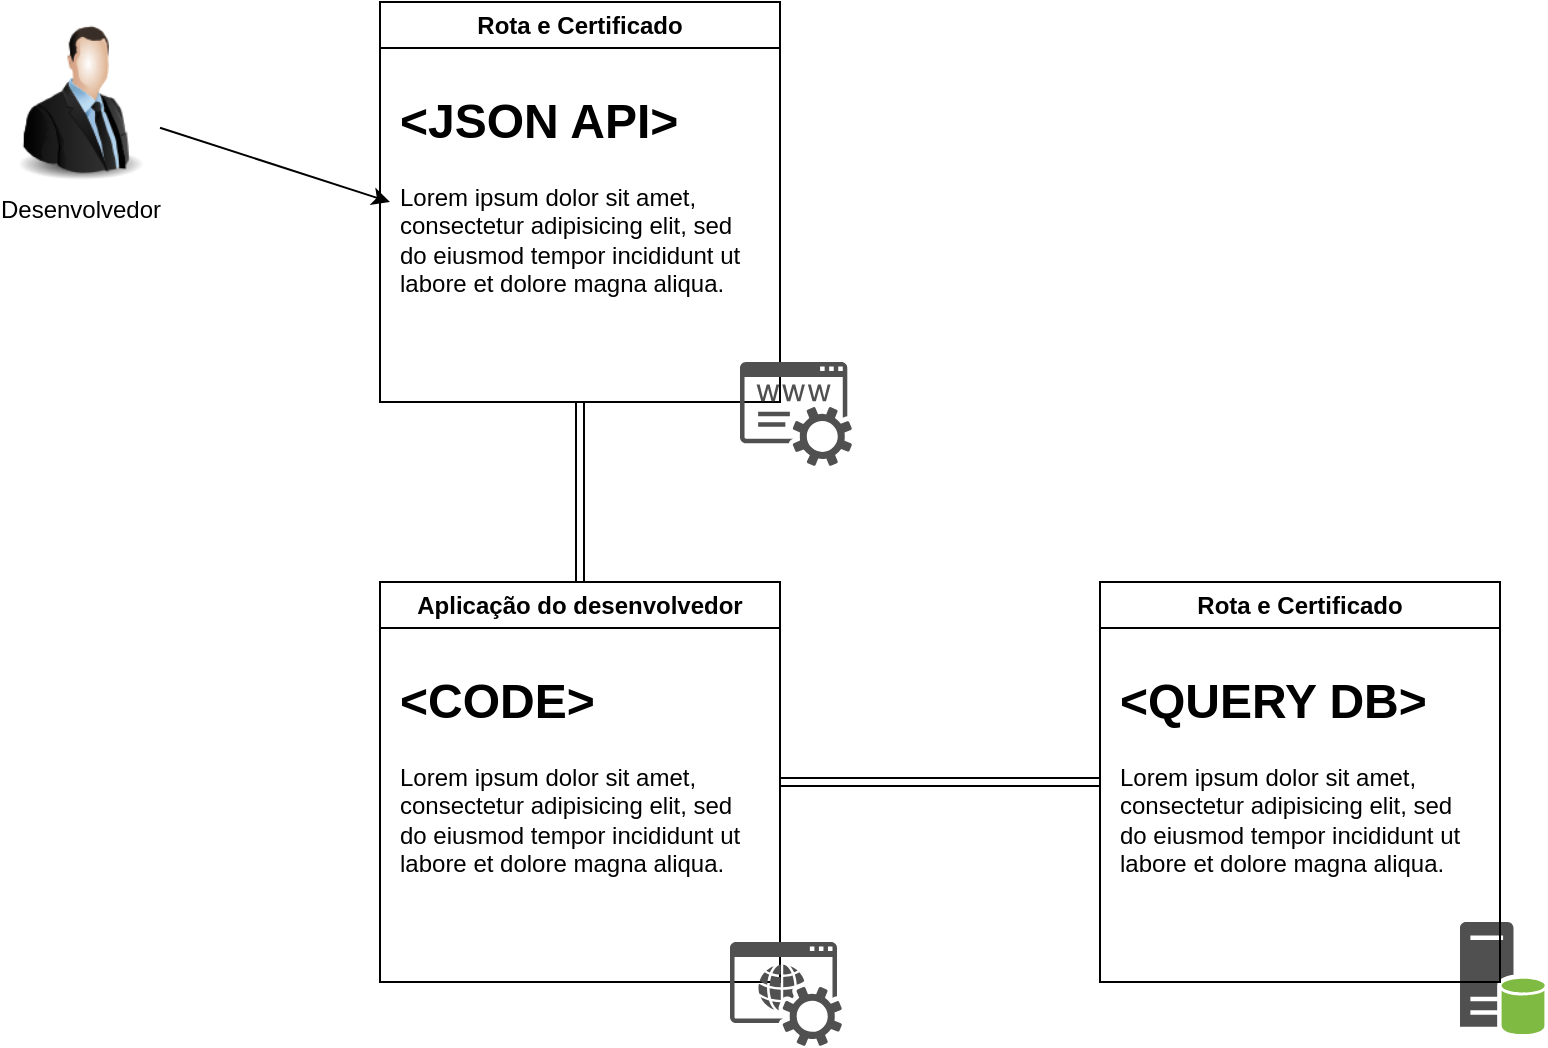 <mxfile>
    <diagram id="ZJXFxkx9vZS4wmygSB2Z" name="Página-1">
        <mxGraphModel dx="1285" dy="1032" grid="1" gridSize="10" guides="1" tooltips="1" connect="1" arrows="1" fold="1" page="1" pageScale="1" pageWidth="1169" pageHeight="827" math="0" shadow="0">
            <root>
                <mxCell id="0"/>
                <mxCell id="1" parent="0"/>
                <mxCell id="6" style="edgeStyle=none;html=1;entryX=0;entryY=0.5;entryDx=0;entryDy=0;" edge="1" parent="1" source="2" target="5">
                    <mxGeometry relative="1" as="geometry"/>
                </mxCell>
                <mxCell id="2" value="Desenvolvedor" style="image;html=1;image=img/lib/clip_art/people/Suit_Man_128x128.png" vertex="1" parent="1">
                    <mxGeometry x="50" y="50" width="80" height="80" as="geometry"/>
                </mxCell>
                <mxCell id="9" style="edgeStyle=none;html=1;entryX=0.5;entryY=0;entryDx=0;entryDy=0;shape=link;" edge="1" parent="1" source="4" target="7">
                    <mxGeometry relative="1" as="geometry"/>
                </mxCell>
                <mxCell id="4" value="Rota e Certificado" style="swimlane;whiteSpace=wrap;html=1;" vertex="1" parent="1">
                    <mxGeometry x="240" y="40" width="200" height="200" as="geometry"/>
                </mxCell>
                <mxCell id="5" value="&lt;h1&gt;&amp;lt;JSON API&amp;gt;&lt;/h1&gt;&lt;p&gt;Lorem ipsum dolor sit amet, consectetur adipisicing elit, sed do eiusmod tempor incididunt ut labore et dolore magna aliqua.&lt;/p&gt;" style="text;html=1;strokeColor=none;fillColor=none;spacing=5;spacingTop=-20;whiteSpace=wrap;overflow=hidden;rounded=0;" vertex="1" parent="4">
                    <mxGeometry x="5" y="40" width="190" height="120" as="geometry"/>
                </mxCell>
                <mxCell id="16" style="edgeStyle=none;html=1;entryX=0;entryY=0.5;entryDx=0;entryDy=0;shape=link;" edge="1" parent="1" source="7" target="14">
                    <mxGeometry relative="1" as="geometry"/>
                </mxCell>
                <mxCell id="7" value="Aplicação do desenvolvedor" style="swimlane;whiteSpace=wrap;html=1;" vertex="1" parent="1">
                    <mxGeometry x="240" y="330" width="200" height="200" as="geometry"/>
                </mxCell>
                <mxCell id="10" value="&lt;h1&gt;&amp;lt;CODE&amp;gt;&lt;/h1&gt;&lt;p&gt;Lorem ipsum dolor sit amet, consectetur adipisicing elit, sed do eiusmod tempor incididunt ut labore et dolore magna aliqua.&lt;/p&gt;" style="text;html=1;strokeColor=none;fillColor=none;spacing=5;spacingTop=-20;whiteSpace=wrap;overflow=hidden;rounded=0;" vertex="1" parent="7">
                    <mxGeometry x="5" y="40" width="190" height="120" as="geometry"/>
                </mxCell>
                <mxCell id="11" value="" style="sketch=0;pointerEvents=1;shadow=0;dashed=0;html=1;strokeColor=none;fillColor=#505050;labelPosition=center;verticalLabelPosition=bottom;verticalAlign=top;outlineConnect=0;align=center;shape=mxgraph.office.services.online_hosted_services;" vertex="1" parent="1">
                    <mxGeometry x="415" y="510" width="56" height="52" as="geometry"/>
                </mxCell>
                <mxCell id="12" value="" style="sketch=0;pointerEvents=1;shadow=0;dashed=0;html=1;strokeColor=none;fillColor=#505050;labelPosition=center;verticalLabelPosition=bottom;verticalAlign=top;outlineConnect=0;align=center;shape=mxgraph.office.services.registrar_service;" vertex="1" parent="1">
                    <mxGeometry x="420" y="220" width="56" height="52" as="geometry"/>
                </mxCell>
                <mxCell id="13" value="" style="sketch=0;pointerEvents=1;shadow=0;dashed=0;html=1;strokeColor=none;fillColor=#505050;labelPosition=center;verticalLabelPosition=bottom;verticalAlign=top;outlineConnect=0;align=center;shape=mxgraph.office.servers.database_server_green;" vertex="1" parent="1">
                    <mxGeometry x="780" y="500" width="43" height="56" as="geometry"/>
                </mxCell>
                <mxCell id="14" value="Rota e Certificado" style="swimlane;whiteSpace=wrap;html=1;" vertex="1" parent="1">
                    <mxGeometry x="600" y="330" width="200" height="200" as="geometry"/>
                </mxCell>
                <mxCell id="15" value="&lt;h1&gt;&amp;lt;QUERY DB&amp;gt;&lt;/h1&gt;&lt;p&gt;Lorem ipsum dolor sit amet, consectetur adipisicing elit, sed do eiusmod tempor incididunt ut labore et dolore magna aliqua.&lt;/p&gt;" style="text;html=1;strokeColor=none;fillColor=none;spacing=5;spacingTop=-20;whiteSpace=wrap;overflow=hidden;rounded=0;" vertex="1" parent="14">
                    <mxGeometry x="5" y="40" width="190" height="120" as="geometry"/>
                </mxCell>
            </root>
        </mxGraphModel>
    </diagram>
</mxfile>